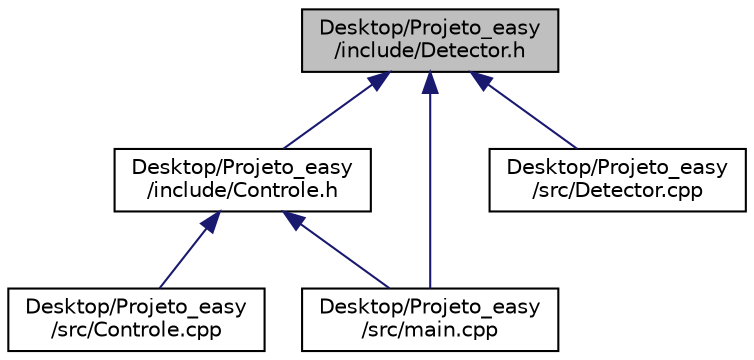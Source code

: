 digraph "Desktop/Projeto_easy/include/Detector.h"
{
  edge [fontname="Helvetica",fontsize="10",labelfontname="Helvetica",labelfontsize="10"];
  node [fontname="Helvetica",fontsize="10",shape=record];
  Node6 [label="Desktop/Projeto_easy\l/include/Detector.h",height=0.2,width=0.4,color="black", fillcolor="grey75", style="filled", fontcolor="black"];
  Node6 -> Node7 [dir="back",color="midnightblue",fontsize="10",style="solid",fontname="Helvetica"];
  Node7 [label="Desktop/Projeto_easy\l/include/Controle.h",height=0.2,width=0.4,color="black", fillcolor="white", style="filled",URL="$_controle_8h.html"];
  Node7 -> Node8 [dir="back",color="midnightblue",fontsize="10",style="solid",fontname="Helvetica"];
  Node8 [label="Desktop/Projeto_easy\l/src/Controle.cpp",height=0.2,width=0.4,color="black", fillcolor="white", style="filled",URL="$_controle_8cpp.html"];
  Node7 -> Node9 [dir="back",color="midnightblue",fontsize="10",style="solid",fontname="Helvetica"];
  Node9 [label="Desktop/Projeto_easy\l/src/main.cpp",height=0.2,width=0.4,color="black", fillcolor="white", style="filled",URL="$main_8cpp.html"];
  Node6 -> Node10 [dir="back",color="midnightblue",fontsize="10",style="solid",fontname="Helvetica"];
  Node10 [label="Desktop/Projeto_easy\l/src/Detector.cpp",height=0.2,width=0.4,color="black", fillcolor="white", style="filled",URL="$_detector_8cpp.html"];
  Node6 -> Node9 [dir="back",color="midnightblue",fontsize="10",style="solid",fontname="Helvetica"];
}
